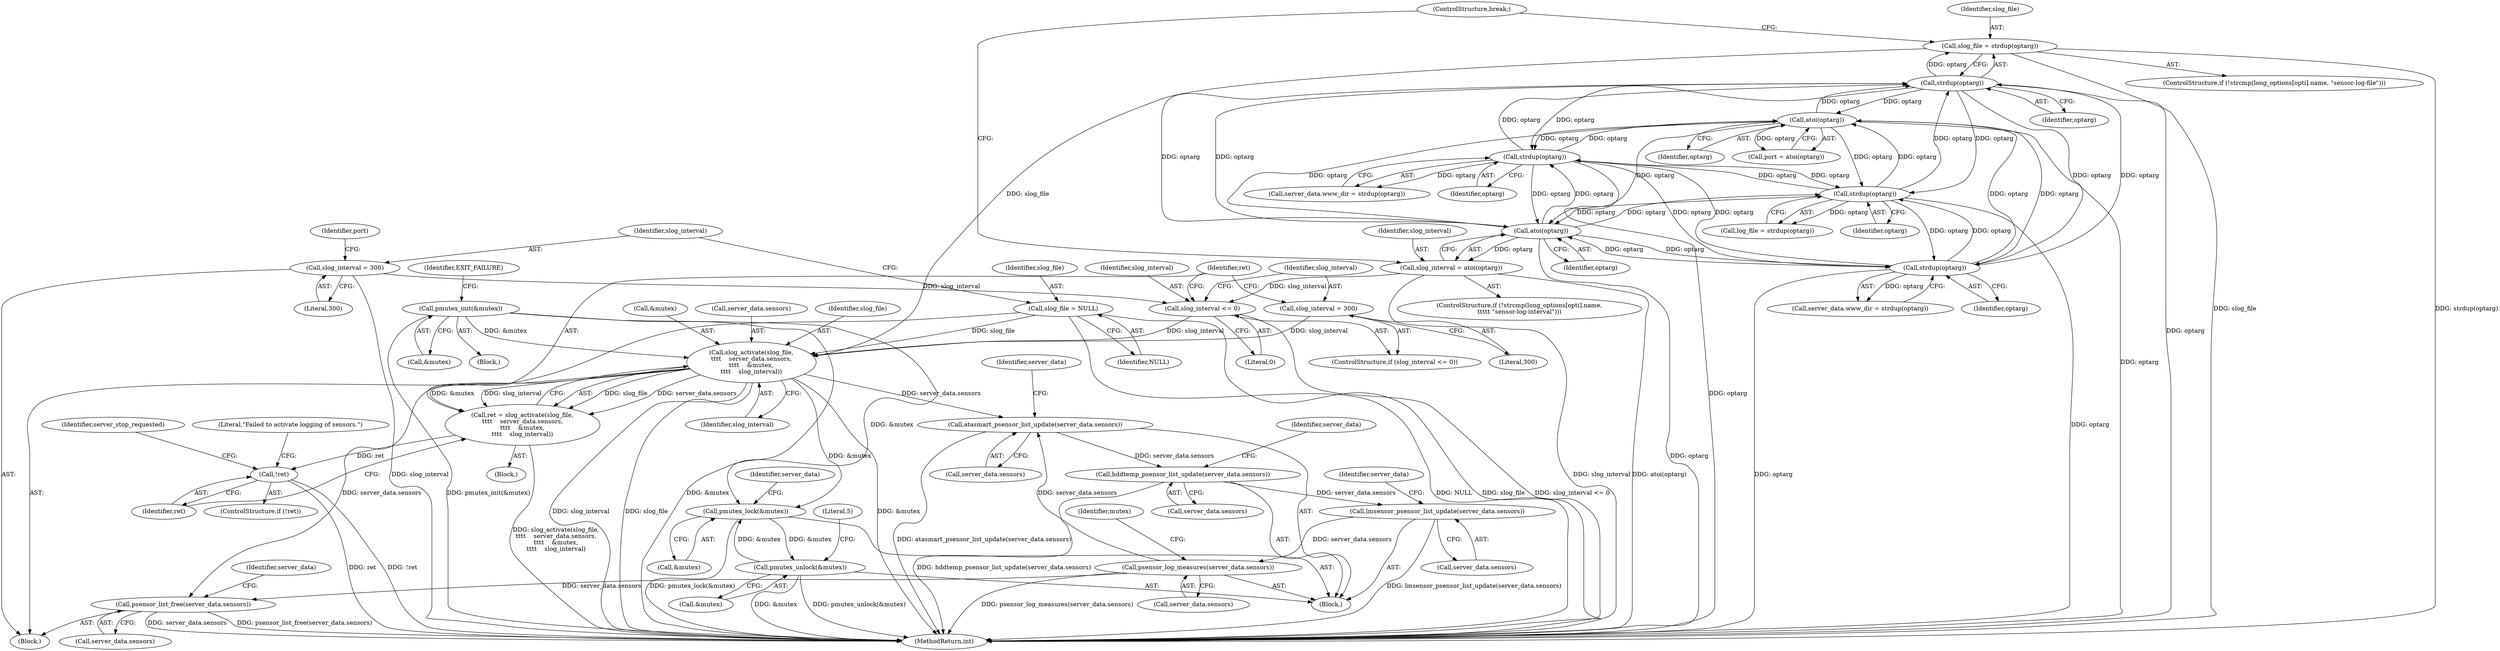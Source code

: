 digraph "1_wpitchoune_8b10426dcc0246c1712a99460dd470dcb1cc4d9c_0@pointer" {
"1000341" [label="(Call,slog_activate(slog_file,\n\t\t\t\t    server_data.sensors,\n\t\t\t\t    &mutex,\n\t\t\t\t    slog_interval))"];
"1000226" [label="(Call,slog_file = strdup(optarg))"];
"1000228" [label="(Call,strdup(optarg))"];
"1000186" [label="(Call,atoi(optarg))"];
"1000178" [label="(Call,strdup(optarg))"];
"1000213" [label="(Call,strdup(optarg))"];
"1000242" [label="(Call,atoi(optarg))"];
"1000201" [label="(Call,strdup(optarg))"];
"1000142" [label="(Call,slog_file = NULL)"];
"1000283" [label="(Call,pmutex_init(&mutex))"];
"1000333" [label="(Call,slog_interval <= 0)"];
"1000145" [label="(Call,slog_interval = 300)"];
"1000240" [label="(Call,slog_interval = atoi(optarg))"];
"1000336" [label="(Call,slog_interval = 300)"];
"1000339" [label="(Call,ret = slog_activate(slog_file,\n\t\t\t\t    server_data.sensors,\n\t\t\t\t    &mutex,\n\t\t\t\t    slog_interval))"];
"1000350" [label="(Call,!ret)"];
"1000359" [label="(Call,pmutex_lock(&mutex))"];
"1000387" [label="(Call,pmutex_unlock(&mutex))"];
"1000371" [label="(Call,atasmart_psensor_list_update(server_data.sensors))"];
"1000375" [label="(Call,hddtemp_psensor_list_update(server_data.sensors))"];
"1000379" [label="(Call,lmsensor_psensor_list_update(server_data.sensors))"];
"1000383" [label="(Call,psensor_log_measures(server_data.sensors))"];
"1000395" [label="(Call,psensor_list_free(server_data.sensors))"];
"1000349" [label="(ControlStructure,if (!ret))"];
"1000372" [label="(Call,server_data.sensors)"];
"1000383" [label="(Call,psensor_log_measures(server_data.sensors))"];
"1000375" [label="(Call,hddtemp_psensor_list_update(server_data.sensors))"];
"1000358" [label="(Block,)"];
"1000337" [label="(Identifier,slog_interval)"];
"1000240" [label="(Call,slog_interval = atoi(optarg))"];
"1000334" [label="(Identifier,slog_interval)"];
"1000241" [label="(Identifier,slog_interval)"];
"1000331" [label="(Block,)"];
"1000377" [label="(Identifier,server_data)"];
"1000388" [label="(Call,&mutex)"];
"1000174" [label="(Call,server_data.www_dir = strdup(optarg))"];
"1000354" [label="(Literal,\"Failed to activate logging of sensors.\")"];
"1000385" [label="(Identifier,server_data)"];
"1000187" [label="(Identifier,optarg)"];
"1000144" [label="(Identifier,NULL)"];
"1000335" [label="(Literal,0)"];
"1000333" [label="(Call,slog_interval <= 0)"];
"1000381" [label="(Identifier,server_data)"];
"1000371" [label="(Call,atasmart_psensor_list_update(server_data.sensors))"];
"1000178" [label="(Call,strdup(optarg))"];
"1000389" [label="(Identifier,mutex)"];
"1000346" [label="(Call,&mutex)"];
"1000359" [label="(Call,pmutex_lock(&mutex))"];
"1000184" [label="(Call,port = atoi(optarg))"];
"1000401" [label="(Identifier,server_data)"];
"1000186" [label="(Call,atoi(optarg))"];
"1000142" [label="(Call,slog_file = NULL)"];
"1000343" [label="(Call,server_data.sensors)"];
"1000214" [label="(Identifier,optarg)"];
"1000340" [label="(Identifier,ret)"];
"1000379" [label="(Call,lmsensor_psensor_list_update(server_data.sensors))"];
"1000380" [label="(Call,server_data.sensors)"];
"1000348" [label="(Identifier,slog_interval)"];
"1000384" [label="(Call,server_data.sensors)"];
"1000387" [label="(Call,pmutex_unlock(&mutex))"];
"1000226" [label="(Call,slog_file = strdup(optarg))"];
"1000231" [label="(ControlStructure,if (!strcmp(long_options[opti].name,\n\t\t\t\t\t \"sensor-log-interval\")))"];
"1000229" [label="(Identifier,optarg)"];
"1000341" [label="(Call,slog_activate(slog_file,\n\t\t\t\t    server_data.sensors,\n\t\t\t\t    &mutex,\n\t\t\t\t    slog_interval))"];
"1000336" [label="(Call,slog_interval = 300)"];
"1000228" [label="(Call,strdup(optarg))"];
"1000360" [label="(Call,&mutex)"];
"1000202" [label="(Identifier,optarg)"];
"1000149" [label="(Identifier,port)"];
"1000217" [label="(ControlStructure,if (!strcmp(long_options[opti].name, \"sensor-log-file\")))"];
"1000350" [label="(Call,!ret)"];
"1000227" [label="(Identifier,slog_file)"];
"1000283" [label="(Call,pmutex_init(&mutex))"];
"1000287" [label="(Identifier,EXIT_FAILURE)"];
"1000146" [label="(Identifier,slog_interval)"];
"1000211" [label="(Call,log_file = strdup(optarg))"];
"1000104" [label="(Block,)"];
"1000396" [label="(Call,server_data.sensors)"];
"1000395" [label="(Call,psensor_list_free(server_data.sensors))"];
"1000143" [label="(Identifier,slog_file)"];
"1000417" [label="(MethodReturn,int)"];
"1000342" [label="(Identifier,slog_file)"];
"1000243" [label="(Identifier,optarg)"];
"1000365" [label="(Identifier,server_data)"];
"1000201" [label="(Call,strdup(optarg))"];
"1000167" [label="(Block,)"];
"1000332" [label="(ControlStructure,if (slog_interval <= 0))"];
"1000145" [label="(Call,slog_interval = 300)"];
"1000179" [label="(Identifier,optarg)"];
"1000147" [label="(Literal,300)"];
"1000357" [label="(Identifier,server_stop_requested)"];
"1000391" [label="(Literal,5)"];
"1000339" [label="(Call,ret = slog_activate(slog_file,\n\t\t\t\t    server_data.sensors,\n\t\t\t\t    &mutex,\n\t\t\t\t    slog_interval))"];
"1000284" [label="(Call,&mutex)"];
"1000338" [label="(Literal,300)"];
"1000242" [label="(Call,atoi(optarg))"];
"1000197" [label="(Call,server_data.www_dir = strdup(optarg))"];
"1000213" [label="(Call,strdup(optarg))"];
"1000244" [label="(ControlStructure,break;)"];
"1000376" [label="(Call,server_data.sensors)"];
"1000351" [label="(Identifier,ret)"];
"1000341" -> "1000339"  [label="AST: "];
"1000341" -> "1000348"  [label="CFG: "];
"1000342" -> "1000341"  [label="AST: "];
"1000343" -> "1000341"  [label="AST: "];
"1000346" -> "1000341"  [label="AST: "];
"1000348" -> "1000341"  [label="AST: "];
"1000339" -> "1000341"  [label="CFG: "];
"1000341" -> "1000417"  [label="DDG: slog_interval"];
"1000341" -> "1000417"  [label="DDG: slog_file"];
"1000341" -> "1000417"  [label="DDG: &mutex"];
"1000341" -> "1000339"  [label="DDG: slog_file"];
"1000341" -> "1000339"  [label="DDG: server_data.sensors"];
"1000341" -> "1000339"  [label="DDG: &mutex"];
"1000341" -> "1000339"  [label="DDG: slog_interval"];
"1000226" -> "1000341"  [label="DDG: slog_file"];
"1000142" -> "1000341"  [label="DDG: slog_file"];
"1000283" -> "1000341"  [label="DDG: &mutex"];
"1000333" -> "1000341"  [label="DDG: slog_interval"];
"1000336" -> "1000341"  [label="DDG: slog_interval"];
"1000341" -> "1000359"  [label="DDG: &mutex"];
"1000341" -> "1000371"  [label="DDG: server_data.sensors"];
"1000341" -> "1000395"  [label="DDG: server_data.sensors"];
"1000226" -> "1000217"  [label="AST: "];
"1000226" -> "1000228"  [label="CFG: "];
"1000227" -> "1000226"  [label="AST: "];
"1000228" -> "1000226"  [label="AST: "];
"1000244" -> "1000226"  [label="CFG: "];
"1000226" -> "1000417"  [label="DDG: slog_file"];
"1000226" -> "1000417"  [label="DDG: strdup(optarg)"];
"1000228" -> "1000226"  [label="DDG: optarg"];
"1000228" -> "1000229"  [label="CFG: "];
"1000229" -> "1000228"  [label="AST: "];
"1000228" -> "1000417"  [label="DDG: optarg"];
"1000228" -> "1000178"  [label="DDG: optarg"];
"1000228" -> "1000186"  [label="DDG: optarg"];
"1000228" -> "1000201"  [label="DDG: optarg"];
"1000228" -> "1000213"  [label="DDG: optarg"];
"1000186" -> "1000228"  [label="DDG: optarg"];
"1000178" -> "1000228"  [label="DDG: optarg"];
"1000213" -> "1000228"  [label="DDG: optarg"];
"1000242" -> "1000228"  [label="DDG: optarg"];
"1000201" -> "1000228"  [label="DDG: optarg"];
"1000228" -> "1000242"  [label="DDG: optarg"];
"1000186" -> "1000184"  [label="AST: "];
"1000186" -> "1000187"  [label="CFG: "];
"1000187" -> "1000186"  [label="AST: "];
"1000184" -> "1000186"  [label="CFG: "];
"1000186" -> "1000417"  [label="DDG: optarg"];
"1000186" -> "1000178"  [label="DDG: optarg"];
"1000186" -> "1000184"  [label="DDG: optarg"];
"1000178" -> "1000186"  [label="DDG: optarg"];
"1000213" -> "1000186"  [label="DDG: optarg"];
"1000242" -> "1000186"  [label="DDG: optarg"];
"1000201" -> "1000186"  [label="DDG: optarg"];
"1000186" -> "1000201"  [label="DDG: optarg"];
"1000186" -> "1000213"  [label="DDG: optarg"];
"1000186" -> "1000242"  [label="DDG: optarg"];
"1000178" -> "1000174"  [label="AST: "];
"1000178" -> "1000179"  [label="CFG: "];
"1000179" -> "1000178"  [label="AST: "];
"1000174" -> "1000178"  [label="CFG: "];
"1000178" -> "1000417"  [label="DDG: optarg"];
"1000178" -> "1000174"  [label="DDG: optarg"];
"1000213" -> "1000178"  [label="DDG: optarg"];
"1000242" -> "1000178"  [label="DDG: optarg"];
"1000201" -> "1000178"  [label="DDG: optarg"];
"1000178" -> "1000201"  [label="DDG: optarg"];
"1000178" -> "1000213"  [label="DDG: optarg"];
"1000178" -> "1000242"  [label="DDG: optarg"];
"1000213" -> "1000211"  [label="AST: "];
"1000213" -> "1000214"  [label="CFG: "];
"1000214" -> "1000213"  [label="AST: "];
"1000211" -> "1000213"  [label="CFG: "];
"1000213" -> "1000417"  [label="DDG: optarg"];
"1000213" -> "1000201"  [label="DDG: optarg"];
"1000213" -> "1000211"  [label="DDG: optarg"];
"1000242" -> "1000213"  [label="DDG: optarg"];
"1000201" -> "1000213"  [label="DDG: optarg"];
"1000213" -> "1000242"  [label="DDG: optarg"];
"1000242" -> "1000240"  [label="AST: "];
"1000242" -> "1000243"  [label="CFG: "];
"1000243" -> "1000242"  [label="AST: "];
"1000240" -> "1000242"  [label="CFG: "];
"1000242" -> "1000417"  [label="DDG: optarg"];
"1000242" -> "1000201"  [label="DDG: optarg"];
"1000242" -> "1000240"  [label="DDG: optarg"];
"1000201" -> "1000242"  [label="DDG: optarg"];
"1000201" -> "1000197"  [label="AST: "];
"1000201" -> "1000202"  [label="CFG: "];
"1000202" -> "1000201"  [label="AST: "];
"1000197" -> "1000201"  [label="CFG: "];
"1000201" -> "1000417"  [label="DDG: optarg"];
"1000201" -> "1000197"  [label="DDG: optarg"];
"1000142" -> "1000104"  [label="AST: "];
"1000142" -> "1000144"  [label="CFG: "];
"1000143" -> "1000142"  [label="AST: "];
"1000144" -> "1000142"  [label="AST: "];
"1000146" -> "1000142"  [label="CFG: "];
"1000142" -> "1000417"  [label="DDG: NULL"];
"1000142" -> "1000417"  [label="DDG: slog_file"];
"1000283" -> "1000167"  [label="AST: "];
"1000283" -> "1000284"  [label="CFG: "];
"1000284" -> "1000283"  [label="AST: "];
"1000287" -> "1000283"  [label="CFG: "];
"1000283" -> "1000417"  [label="DDG: &mutex"];
"1000283" -> "1000417"  [label="DDG: pmutex_init(&mutex)"];
"1000283" -> "1000359"  [label="DDG: &mutex"];
"1000333" -> "1000332"  [label="AST: "];
"1000333" -> "1000335"  [label="CFG: "];
"1000334" -> "1000333"  [label="AST: "];
"1000335" -> "1000333"  [label="AST: "];
"1000337" -> "1000333"  [label="CFG: "];
"1000340" -> "1000333"  [label="CFG: "];
"1000333" -> "1000417"  [label="DDG: slog_interval <= 0"];
"1000145" -> "1000333"  [label="DDG: slog_interval"];
"1000240" -> "1000333"  [label="DDG: slog_interval"];
"1000145" -> "1000104"  [label="AST: "];
"1000145" -> "1000147"  [label="CFG: "];
"1000146" -> "1000145"  [label="AST: "];
"1000147" -> "1000145"  [label="AST: "];
"1000149" -> "1000145"  [label="CFG: "];
"1000145" -> "1000417"  [label="DDG: slog_interval"];
"1000240" -> "1000231"  [label="AST: "];
"1000241" -> "1000240"  [label="AST: "];
"1000244" -> "1000240"  [label="CFG: "];
"1000240" -> "1000417"  [label="DDG: atoi(optarg)"];
"1000240" -> "1000417"  [label="DDG: slog_interval"];
"1000336" -> "1000332"  [label="AST: "];
"1000336" -> "1000338"  [label="CFG: "];
"1000337" -> "1000336"  [label="AST: "];
"1000338" -> "1000336"  [label="AST: "];
"1000340" -> "1000336"  [label="CFG: "];
"1000339" -> "1000331"  [label="AST: "];
"1000340" -> "1000339"  [label="AST: "];
"1000351" -> "1000339"  [label="CFG: "];
"1000339" -> "1000417"  [label="DDG: slog_activate(slog_file,\n\t\t\t\t    server_data.sensors,\n\t\t\t\t    &mutex,\n\t\t\t\t    slog_interval)"];
"1000339" -> "1000350"  [label="DDG: ret"];
"1000350" -> "1000349"  [label="AST: "];
"1000350" -> "1000351"  [label="CFG: "];
"1000351" -> "1000350"  [label="AST: "];
"1000354" -> "1000350"  [label="CFG: "];
"1000357" -> "1000350"  [label="CFG: "];
"1000350" -> "1000417"  [label="DDG: ret"];
"1000350" -> "1000417"  [label="DDG: !ret"];
"1000359" -> "1000358"  [label="AST: "];
"1000359" -> "1000360"  [label="CFG: "];
"1000360" -> "1000359"  [label="AST: "];
"1000365" -> "1000359"  [label="CFG: "];
"1000359" -> "1000417"  [label="DDG: pmutex_lock(&mutex)"];
"1000387" -> "1000359"  [label="DDG: &mutex"];
"1000359" -> "1000387"  [label="DDG: &mutex"];
"1000387" -> "1000358"  [label="AST: "];
"1000387" -> "1000388"  [label="CFG: "];
"1000388" -> "1000387"  [label="AST: "];
"1000391" -> "1000387"  [label="CFG: "];
"1000387" -> "1000417"  [label="DDG: &mutex"];
"1000387" -> "1000417"  [label="DDG: pmutex_unlock(&mutex)"];
"1000371" -> "1000358"  [label="AST: "];
"1000371" -> "1000372"  [label="CFG: "];
"1000372" -> "1000371"  [label="AST: "];
"1000377" -> "1000371"  [label="CFG: "];
"1000371" -> "1000417"  [label="DDG: atasmart_psensor_list_update(server_data.sensors)"];
"1000383" -> "1000371"  [label="DDG: server_data.sensors"];
"1000371" -> "1000375"  [label="DDG: server_data.sensors"];
"1000375" -> "1000358"  [label="AST: "];
"1000375" -> "1000376"  [label="CFG: "];
"1000376" -> "1000375"  [label="AST: "];
"1000381" -> "1000375"  [label="CFG: "];
"1000375" -> "1000417"  [label="DDG: hddtemp_psensor_list_update(server_data.sensors)"];
"1000375" -> "1000379"  [label="DDG: server_data.sensors"];
"1000379" -> "1000358"  [label="AST: "];
"1000379" -> "1000380"  [label="CFG: "];
"1000380" -> "1000379"  [label="AST: "];
"1000385" -> "1000379"  [label="CFG: "];
"1000379" -> "1000417"  [label="DDG: lmsensor_psensor_list_update(server_data.sensors)"];
"1000379" -> "1000383"  [label="DDG: server_data.sensors"];
"1000383" -> "1000358"  [label="AST: "];
"1000383" -> "1000384"  [label="CFG: "];
"1000384" -> "1000383"  [label="AST: "];
"1000389" -> "1000383"  [label="CFG: "];
"1000383" -> "1000417"  [label="DDG: psensor_log_measures(server_data.sensors)"];
"1000383" -> "1000395"  [label="DDG: server_data.sensors"];
"1000395" -> "1000104"  [label="AST: "];
"1000395" -> "1000396"  [label="CFG: "];
"1000396" -> "1000395"  [label="AST: "];
"1000401" -> "1000395"  [label="CFG: "];
"1000395" -> "1000417"  [label="DDG: server_data.sensors"];
"1000395" -> "1000417"  [label="DDG: psensor_list_free(server_data.sensors)"];
}
